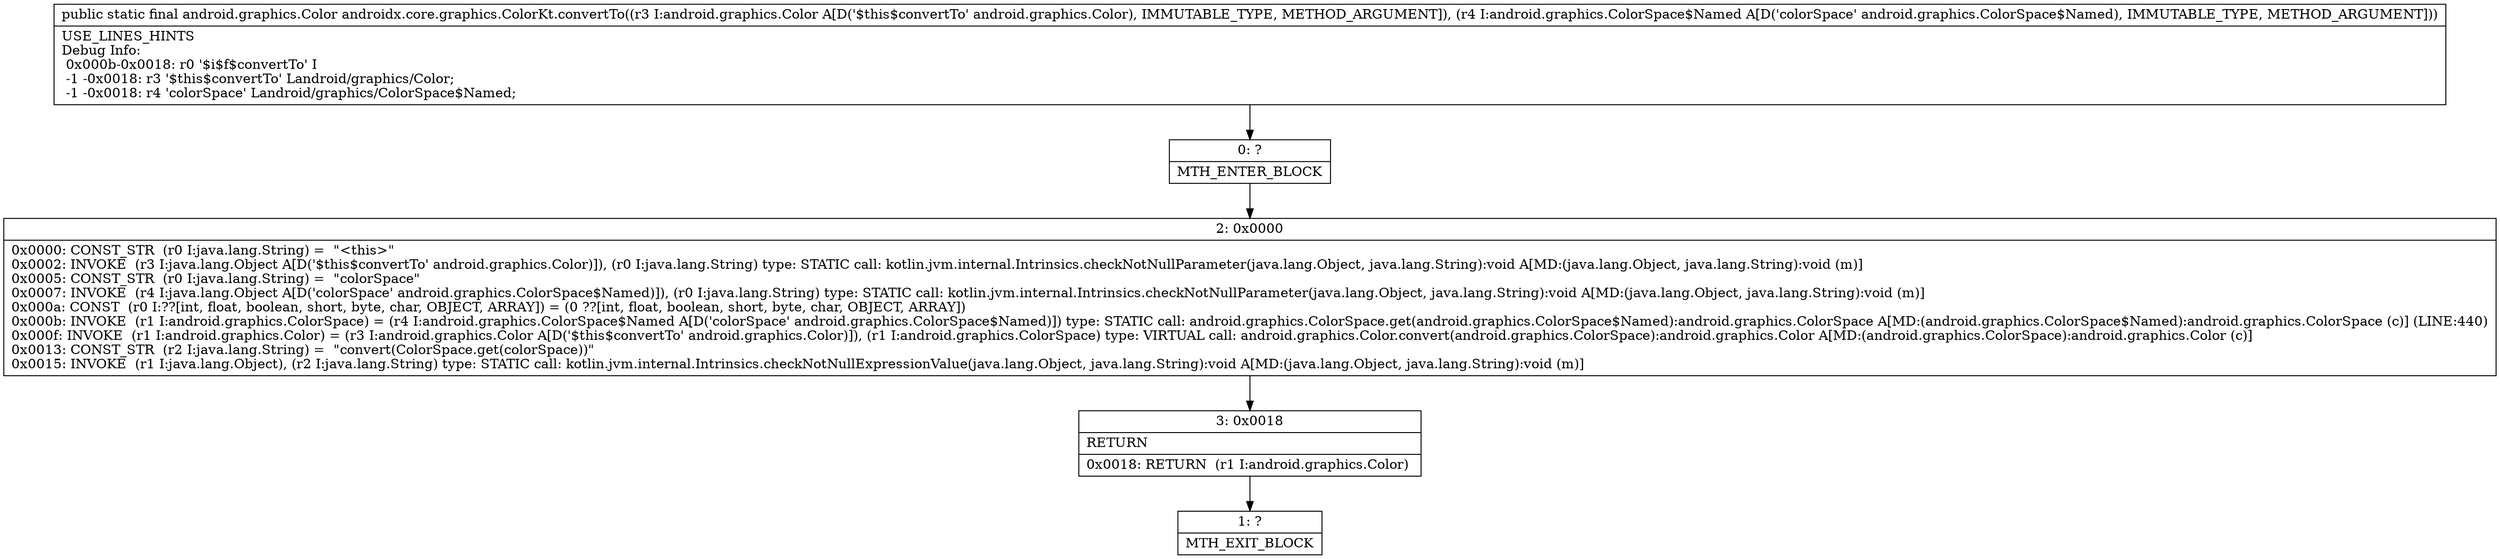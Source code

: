 digraph "CFG forandroidx.core.graphics.ColorKt.convertTo(Landroid\/graphics\/Color;Landroid\/graphics\/ColorSpace$Named;)Landroid\/graphics\/Color;" {
Node_0 [shape=record,label="{0\:\ ?|MTH_ENTER_BLOCK\l}"];
Node_2 [shape=record,label="{2\:\ 0x0000|0x0000: CONST_STR  (r0 I:java.lang.String) =  \"\<this\>\" \l0x0002: INVOKE  (r3 I:java.lang.Object A[D('$this$convertTo' android.graphics.Color)]), (r0 I:java.lang.String) type: STATIC call: kotlin.jvm.internal.Intrinsics.checkNotNullParameter(java.lang.Object, java.lang.String):void A[MD:(java.lang.Object, java.lang.String):void (m)]\l0x0005: CONST_STR  (r0 I:java.lang.String) =  \"colorSpace\" \l0x0007: INVOKE  (r4 I:java.lang.Object A[D('colorSpace' android.graphics.ColorSpace$Named)]), (r0 I:java.lang.String) type: STATIC call: kotlin.jvm.internal.Intrinsics.checkNotNullParameter(java.lang.Object, java.lang.String):void A[MD:(java.lang.Object, java.lang.String):void (m)]\l0x000a: CONST  (r0 I:??[int, float, boolean, short, byte, char, OBJECT, ARRAY]) = (0 ??[int, float, boolean, short, byte, char, OBJECT, ARRAY]) \l0x000b: INVOKE  (r1 I:android.graphics.ColorSpace) = (r4 I:android.graphics.ColorSpace$Named A[D('colorSpace' android.graphics.ColorSpace$Named)]) type: STATIC call: android.graphics.ColorSpace.get(android.graphics.ColorSpace$Named):android.graphics.ColorSpace A[MD:(android.graphics.ColorSpace$Named):android.graphics.ColorSpace (c)] (LINE:440)\l0x000f: INVOKE  (r1 I:android.graphics.Color) = (r3 I:android.graphics.Color A[D('$this$convertTo' android.graphics.Color)]), (r1 I:android.graphics.ColorSpace) type: VIRTUAL call: android.graphics.Color.convert(android.graphics.ColorSpace):android.graphics.Color A[MD:(android.graphics.ColorSpace):android.graphics.Color (c)]\l0x0013: CONST_STR  (r2 I:java.lang.String) =  \"convert(ColorSpace.get(colorSpace))\" \l0x0015: INVOKE  (r1 I:java.lang.Object), (r2 I:java.lang.String) type: STATIC call: kotlin.jvm.internal.Intrinsics.checkNotNullExpressionValue(java.lang.Object, java.lang.String):void A[MD:(java.lang.Object, java.lang.String):void (m)]\l}"];
Node_3 [shape=record,label="{3\:\ 0x0018|RETURN\l|0x0018: RETURN  (r1 I:android.graphics.Color) \l}"];
Node_1 [shape=record,label="{1\:\ ?|MTH_EXIT_BLOCK\l}"];
MethodNode[shape=record,label="{public static final android.graphics.Color androidx.core.graphics.ColorKt.convertTo((r3 I:android.graphics.Color A[D('$this$convertTo' android.graphics.Color), IMMUTABLE_TYPE, METHOD_ARGUMENT]), (r4 I:android.graphics.ColorSpace$Named A[D('colorSpace' android.graphics.ColorSpace$Named), IMMUTABLE_TYPE, METHOD_ARGUMENT]))  | USE_LINES_HINTS\lDebug Info:\l  0x000b\-0x0018: r0 '$i$f$convertTo' I\l  \-1 \-0x0018: r3 '$this$convertTo' Landroid\/graphics\/Color;\l  \-1 \-0x0018: r4 'colorSpace' Landroid\/graphics\/ColorSpace$Named;\l}"];
MethodNode -> Node_0;Node_0 -> Node_2;
Node_2 -> Node_3;
Node_3 -> Node_1;
}

